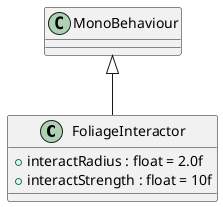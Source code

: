 @startuml
class FoliageInteractor {
    + interactRadius : float = 2.0f
    + interactStrength : float = 10f
}
MonoBehaviour <|-- FoliageInteractor
@enduml
